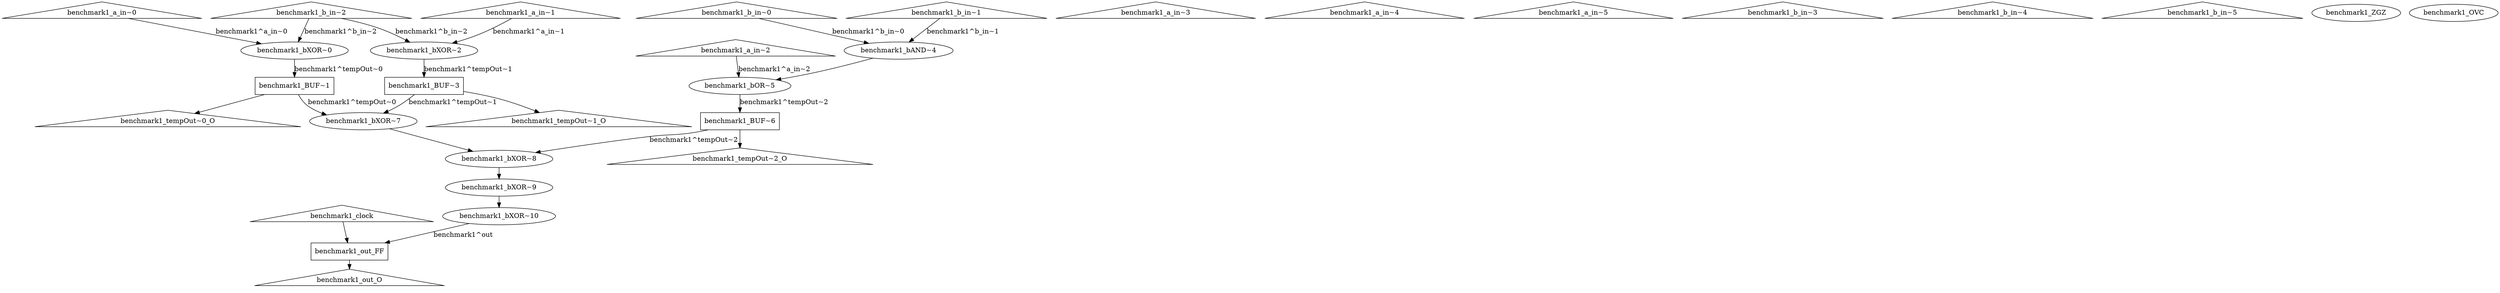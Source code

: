 digraph G {
	ranksep=.25;
	"benchmark1_clock" [shape=triangle];
	"benchmark1_clock" -> "benchmark1_out_FF";
	"benchmark1_out_FF" [shape=box];
	"benchmark1_out_FF" -> "benchmark1_out_O";
	"benchmark1_out_O" [shape=triangle];
	"benchmark1_a_in~0" [shape=triangle];
	"benchmark1_a_in~0" -> "benchmark1_bXOR~0"[label="benchmark1^a_in~0"];
	"benchmark1_bXOR~0"
	"benchmark1_bXOR~0" -> "benchmark1_BUF~1"[label="benchmark1^tempOut~0"];
	"benchmark1_BUF~1" [shape=box];
	"benchmark1_BUF~1" -> "benchmark1_bXOR~7"[label="benchmark1^tempOut~0"];
	"benchmark1_bXOR~7"
	"benchmark1_bXOR~7" -> "benchmark1_bXOR~8";
	"benchmark1_bXOR~8"
	"benchmark1_bXOR~8" -> "benchmark1_bXOR~9";
	"benchmark1_bXOR~9"
	"benchmark1_bXOR~9" -> "benchmark1_bXOR~10";
	"benchmark1_bXOR~10"
	"benchmark1_bXOR~10" -> "benchmark1_out_FF"[label="benchmark1^out"];
	"benchmark1_BUF~1" -> "benchmark1_tempOut~0_O";
	"benchmark1_tempOut~0_O" [shape=triangle];
	"benchmark1_a_in~1" [shape=triangle];
	"benchmark1_a_in~1" -> "benchmark1_bXOR~2"[label="benchmark1^a_in~1"];
	"benchmark1_bXOR~2"
	"benchmark1_bXOR~2" -> "benchmark1_BUF~3"[label="benchmark1^tempOut~1"];
	"benchmark1_BUF~3" [shape=box];
	"benchmark1_BUF~3" -> "benchmark1_bXOR~7"[label="benchmark1^tempOut~1"];
	"benchmark1_BUF~3" -> "benchmark1_tempOut~1_O";
	"benchmark1_tempOut~1_O" [shape=triangle];
	"benchmark1_a_in~2" [shape=triangle];
	"benchmark1_a_in~2" -> "benchmark1_bOR~5"[label="benchmark1^a_in~2"];
	"benchmark1_bOR~5"
	"benchmark1_bOR~5" -> "benchmark1_BUF~6"[label="benchmark1^tempOut~2"];
	"benchmark1_BUF~6" [shape=box];
	"benchmark1_BUF~6" -> "benchmark1_bXOR~8"[label="benchmark1^tempOut~2"];
	"benchmark1_BUF~6" -> "benchmark1_tempOut~2_O";
	"benchmark1_tempOut~2_O" [shape=triangle];
	"benchmark1_a_in~3" [shape=triangle];
	"benchmark1_a_in~4" [shape=triangle];
	"benchmark1_a_in~5" [shape=triangle];
	"benchmark1_b_in~0" [shape=triangle];
	"benchmark1_b_in~0" -> "benchmark1_bAND~4"[label="benchmark1^b_in~0"];
	"benchmark1_bAND~4"
	"benchmark1_bAND~4" -> "benchmark1_bOR~5";
	"benchmark1_b_in~1" [shape=triangle];
	"benchmark1_b_in~1" -> "benchmark1_bAND~4"[label="benchmark1^b_in~1"];
	"benchmark1_b_in~2" [shape=triangle];
	"benchmark1_b_in~2" -> "benchmark1_bXOR~0"[label="benchmark1^b_in~2"];
	"benchmark1_b_in~2" -> "benchmark1_bXOR~2"[label="benchmark1^b_in~2"];
	"benchmark1_b_in~3" [shape=triangle];
	"benchmark1_b_in~4" [shape=triangle];
	"benchmark1_b_in~5" [shape=triangle];
	"benchmark1_ZGZ"
	"benchmark1_OVC"
}
